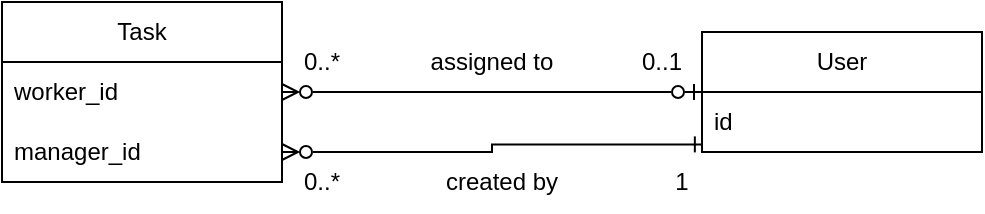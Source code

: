 <mxfile version="24.2.5" type="device">
  <diagram name="Strona-1" id="3U3Bw0who7LjB2_zrJLB">
    <mxGraphModel dx="724" dy="360" grid="1" gridSize="10" guides="1" tooltips="1" connect="1" arrows="1" fold="1" page="1" pageScale="1" pageWidth="1169" pageHeight="827" background="#ffffff" math="0" shadow="0">
      <root>
        <mxCell id="0" />
        <mxCell id="1" parent="0" />
        <mxCell id="MrSmugEf84h25iPbtscp-2" value="Task" style="swimlane;fontStyle=0;childLayout=stackLayout;horizontal=1;startSize=30;horizontalStack=0;resizeParent=1;resizeParentMax=0;resizeLast=0;collapsible=1;marginBottom=0;whiteSpace=wrap;html=1;" parent="1" vertex="1">
          <mxGeometry x="250" y="150" width="140" height="90" as="geometry" />
        </mxCell>
        <mxCell id="MrSmugEf84h25iPbtscp-3" value="worker_id" style="text;strokeColor=none;fillColor=none;align=left;verticalAlign=middle;spacingLeft=4;spacingRight=4;overflow=hidden;points=[[0,0.5],[1,0.5]];portConstraint=eastwest;rotatable=0;whiteSpace=wrap;html=1;" parent="MrSmugEf84h25iPbtscp-2" vertex="1">
          <mxGeometry y="30" width="140" height="30" as="geometry" />
        </mxCell>
        <mxCell id="MrSmugEf84h25iPbtscp-4" value="manager_id" style="text;strokeColor=none;fillColor=none;align=left;verticalAlign=middle;spacingLeft=4;spacingRight=4;overflow=hidden;points=[[0,0.5],[1,0.5]];portConstraint=eastwest;rotatable=0;whiteSpace=wrap;html=1;" parent="MrSmugEf84h25iPbtscp-2" vertex="1">
          <mxGeometry y="60" width="140" height="30" as="geometry" />
        </mxCell>
        <mxCell id="MrSmugEf84h25iPbtscp-10" style="edgeStyle=orthogonalEdgeStyle;rounded=0;orthogonalLoop=1;jettySize=auto;html=1;endArrow=ERzeroToMany;endFill=0;startArrow=ERzeroToOne;startFill=0;" parent="1" source="MrSmugEf84h25iPbtscp-6" target="MrSmugEf84h25iPbtscp-3" edge="1">
          <mxGeometry relative="1" as="geometry" />
        </mxCell>
        <mxCell id="MrSmugEf84h25iPbtscp-6" value="User" style="swimlane;fontStyle=0;childLayout=stackLayout;horizontal=1;startSize=30;horizontalStack=0;resizeParent=1;resizeParentMax=0;resizeLast=0;collapsible=1;marginBottom=0;whiteSpace=wrap;html=1;" parent="1" vertex="1">
          <mxGeometry x="600" y="165" width="140" height="60" as="geometry" />
        </mxCell>
        <mxCell id="MrSmugEf84h25iPbtscp-7" value="id" style="text;strokeColor=none;fillColor=none;align=left;verticalAlign=middle;spacingLeft=4;spacingRight=4;overflow=hidden;points=[[0,0.5],[1,0.5]];portConstraint=eastwest;rotatable=0;whiteSpace=wrap;html=1;" parent="MrSmugEf84h25iPbtscp-6" vertex="1">
          <mxGeometry y="30" width="140" height="30" as="geometry" />
        </mxCell>
        <mxCell id="MrSmugEf84h25iPbtscp-11" style="edgeStyle=orthogonalEdgeStyle;rounded=0;orthogonalLoop=1;jettySize=auto;html=1;exitX=1;exitY=0.5;exitDx=0;exitDy=0;entryX=0.003;entryY=0.873;entryDx=0;entryDy=0;entryPerimeter=0;endArrow=ERone;endFill=0;startArrow=ERzeroToMany;startFill=0;" parent="1" source="MrSmugEf84h25iPbtscp-4" target="MrSmugEf84h25iPbtscp-7" edge="1">
          <mxGeometry relative="1" as="geometry" />
        </mxCell>
        <mxCell id="MrSmugEf84h25iPbtscp-12" value="0..*" style="text;html=1;align=center;verticalAlign=middle;whiteSpace=wrap;rounded=0;" parent="1" vertex="1">
          <mxGeometry x="380" y="225" width="60" height="30" as="geometry" />
        </mxCell>
        <mxCell id="MrSmugEf84h25iPbtscp-13" value="1" style="text;html=1;align=center;verticalAlign=middle;whiteSpace=wrap;rounded=0;" parent="1" vertex="1">
          <mxGeometry x="560" y="225" width="60" height="30" as="geometry" />
        </mxCell>
        <mxCell id="MrSmugEf84h25iPbtscp-14" value="created by" style="text;html=1;align=center;verticalAlign=middle;whiteSpace=wrap;rounded=0;" parent="1" vertex="1">
          <mxGeometry x="470" y="225" width="60" height="30" as="geometry" />
        </mxCell>
        <mxCell id="MrSmugEf84h25iPbtscp-15" value="assigned to" style="text;html=1;align=center;verticalAlign=middle;whiteSpace=wrap;rounded=0;" parent="1" vertex="1">
          <mxGeometry x="460" y="165" width="70" height="30" as="geometry" />
        </mxCell>
        <mxCell id="MrSmugEf84h25iPbtscp-16" value="0..*" style="text;html=1;align=center;verticalAlign=middle;whiteSpace=wrap;rounded=0;" parent="1" vertex="1">
          <mxGeometry x="380" y="165" width="60" height="30" as="geometry" />
        </mxCell>
        <mxCell id="MrSmugEf84h25iPbtscp-17" value="0..1" style="text;html=1;align=center;verticalAlign=middle;whiteSpace=wrap;rounded=0;" parent="1" vertex="1">
          <mxGeometry x="550" y="165" width="60" height="30" as="geometry" />
        </mxCell>
      </root>
    </mxGraphModel>
  </diagram>
</mxfile>
